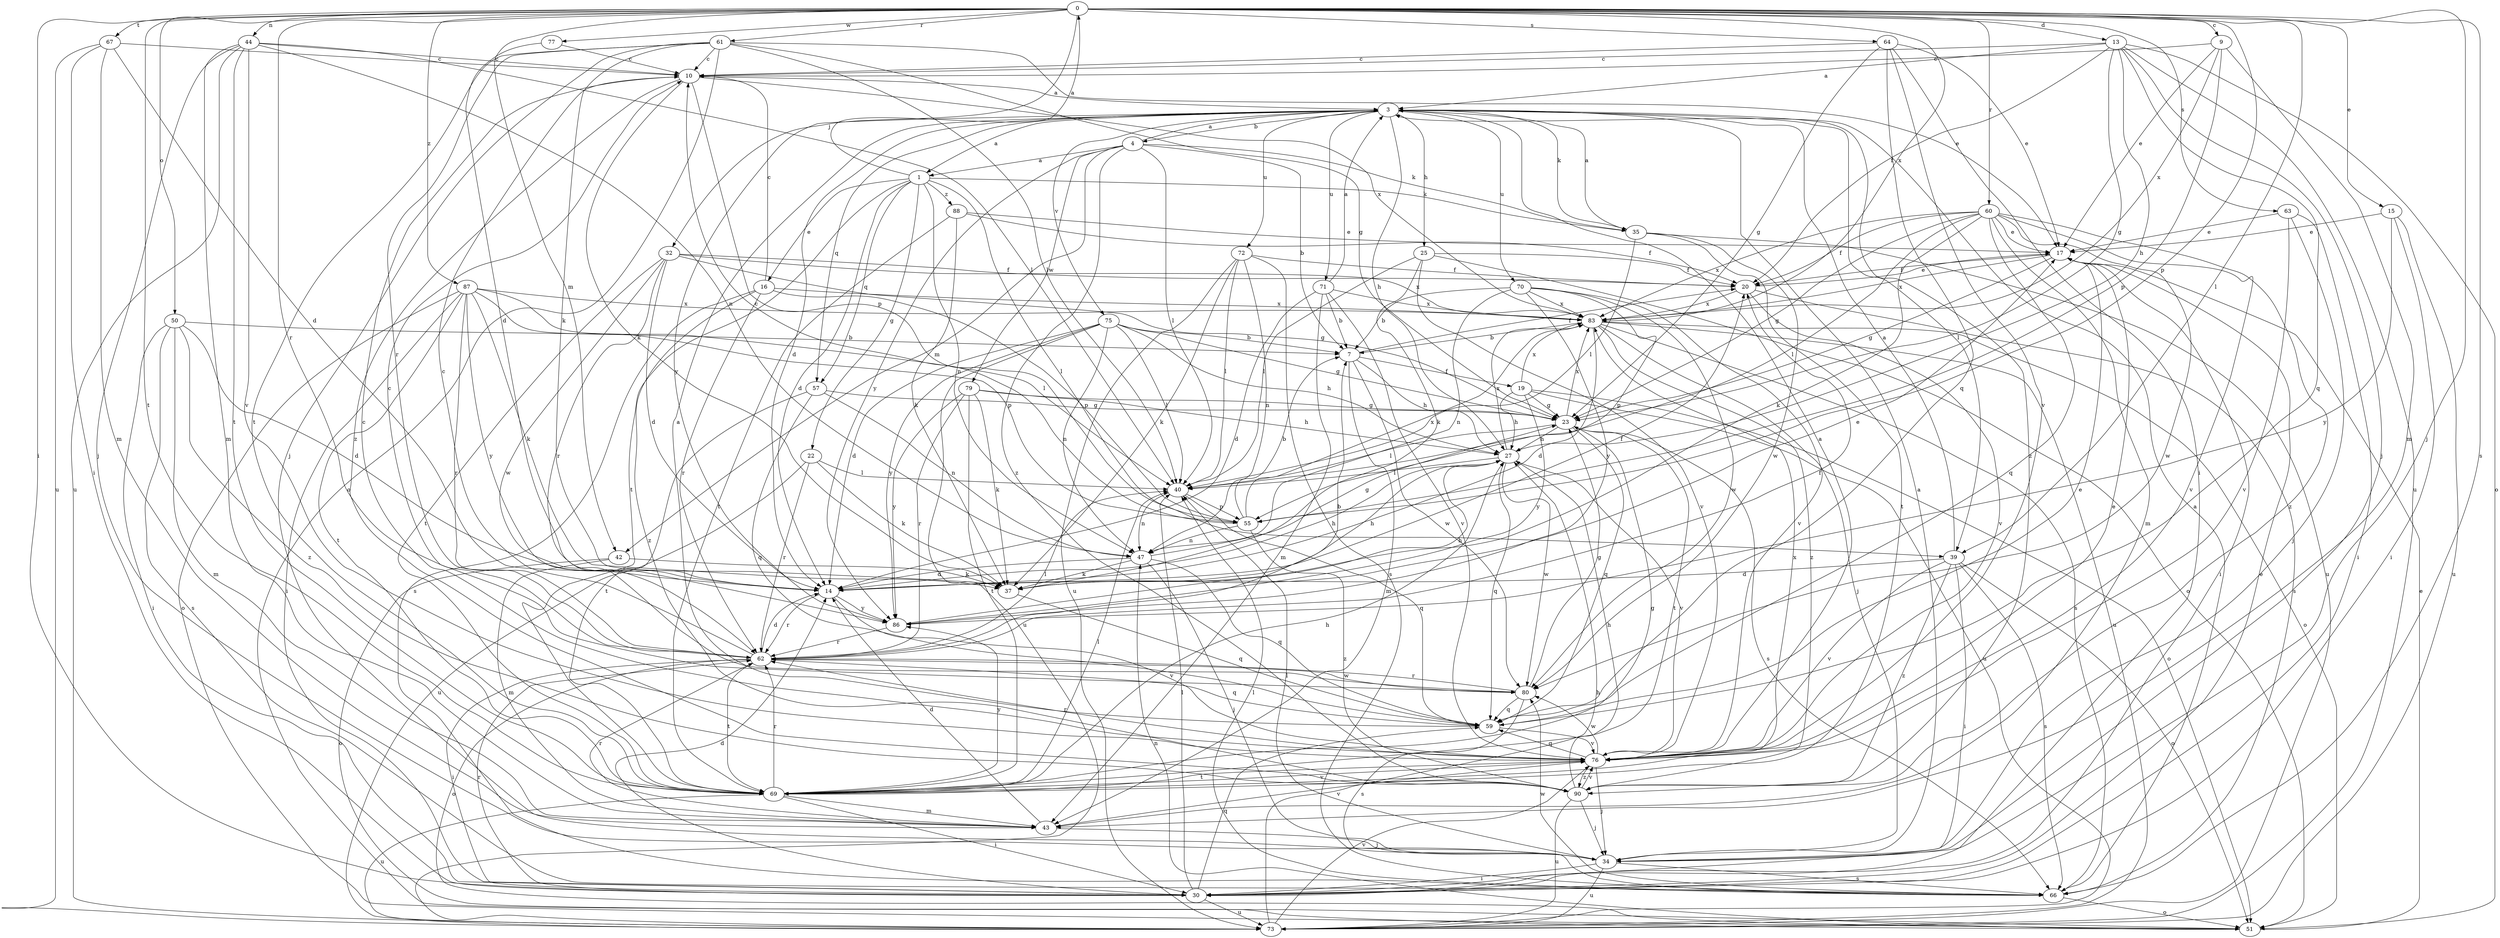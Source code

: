 strict digraph  {
0;
1;
3;
4;
7;
9;
10;
13;
14;
15;
16;
17;
19;
20;
22;
23;
25;
27;
30;
32;
34;
35;
37;
39;
40;
42;
43;
44;
47;
50;
51;
55;
57;
59;
60;
61;
62;
63;
64;
66;
67;
69;
70;
71;
72;
73;
75;
76;
77;
79;
80;
83;
86;
87;
88;
90;
0 -> 9  [label=c];
0 -> 13  [label=d];
0 -> 15  [label=e];
0 -> 30  [label=i];
0 -> 32  [label=j];
0 -> 34  [label=j];
0 -> 39  [label=l];
0 -> 42  [label=m];
0 -> 44  [label=n];
0 -> 50  [label=o];
0 -> 55  [label=p];
0 -> 60  [label=r];
0 -> 61  [label=r];
0 -> 62  [label=r];
0 -> 63  [label=s];
0 -> 64  [label=s];
0 -> 66  [label=s];
0 -> 67  [label=t];
0 -> 69  [label=t];
0 -> 77  [label=w];
0 -> 83  [label=x];
0 -> 87  [label=z];
1 -> 0  [label=a];
1 -> 14  [label=d];
1 -> 16  [label=e];
1 -> 22  [label=g];
1 -> 35  [label=k];
1 -> 39  [label=l];
1 -> 47  [label=n];
1 -> 57  [label=q];
1 -> 69  [label=t];
1 -> 88  [label=z];
3 -> 1  [label=a];
3 -> 4  [label=b];
3 -> 14  [label=d];
3 -> 25  [label=h];
3 -> 27  [label=h];
3 -> 35  [label=k];
3 -> 39  [label=l];
3 -> 57  [label=q];
3 -> 70  [label=u];
3 -> 71  [label=u];
3 -> 72  [label=u];
3 -> 75  [label=v];
3 -> 86  [label=y];
3 -> 90  [label=z];
4 -> 1  [label=a];
4 -> 3  [label=a];
4 -> 7  [label=b];
4 -> 35  [label=k];
4 -> 40  [label=l];
4 -> 42  [label=m];
4 -> 79  [label=w];
4 -> 86  [label=y];
4 -> 90  [label=z];
7 -> 19  [label=f];
7 -> 20  [label=f];
7 -> 27  [label=h];
7 -> 43  [label=m];
7 -> 80  [label=w];
9 -> 10  [label=c];
9 -> 17  [label=e];
9 -> 43  [label=m];
9 -> 55  [label=p];
9 -> 83  [label=x];
10 -> 3  [label=a];
10 -> 37  [label=k];
10 -> 55  [label=p];
10 -> 83  [label=x];
10 -> 90  [label=z];
13 -> 3  [label=a];
13 -> 10  [label=c];
13 -> 20  [label=f];
13 -> 23  [label=g];
13 -> 27  [label=h];
13 -> 34  [label=j];
13 -> 51  [label=o];
13 -> 59  [label=q];
13 -> 73  [label=u];
14 -> 20  [label=f];
14 -> 27  [label=h];
14 -> 62  [label=r];
14 -> 76  [label=v];
14 -> 86  [label=y];
15 -> 17  [label=e];
15 -> 30  [label=i];
15 -> 73  [label=u];
15 -> 86  [label=y];
16 -> 10  [label=c];
16 -> 55  [label=p];
16 -> 62  [label=r];
16 -> 66  [label=s];
16 -> 83  [label=x];
16 -> 90  [label=z];
17 -> 20  [label=f];
17 -> 23  [label=g];
17 -> 30  [label=i];
17 -> 83  [label=x];
19 -> 23  [label=g];
19 -> 27  [label=h];
19 -> 51  [label=o];
19 -> 73  [label=u];
19 -> 83  [label=x];
19 -> 86  [label=y];
20 -> 17  [label=e];
20 -> 66  [label=s];
20 -> 76  [label=v];
20 -> 83  [label=x];
22 -> 37  [label=k];
22 -> 40  [label=l];
22 -> 62  [label=r];
22 -> 73  [label=u];
23 -> 27  [label=h];
23 -> 40  [label=l];
23 -> 59  [label=q];
23 -> 66  [label=s];
23 -> 69  [label=t];
23 -> 83  [label=x];
25 -> 20  [label=f];
25 -> 37  [label=k];
25 -> 40  [label=l];
25 -> 51  [label=o];
25 -> 76  [label=v];
27 -> 40  [label=l];
27 -> 59  [label=q];
27 -> 76  [label=v];
27 -> 80  [label=w];
27 -> 83  [label=x];
30 -> 14  [label=d];
30 -> 17  [label=e];
30 -> 40  [label=l];
30 -> 59  [label=q];
30 -> 62  [label=r];
30 -> 73  [label=u];
32 -> 14  [label=d];
32 -> 20  [label=f];
32 -> 23  [label=g];
32 -> 62  [label=r];
32 -> 69  [label=t];
32 -> 80  [label=w];
32 -> 83  [label=x];
34 -> 3  [label=a];
34 -> 30  [label=i];
34 -> 40  [label=l];
34 -> 66  [label=s];
34 -> 73  [label=u];
35 -> 3  [label=a];
35 -> 40  [label=l];
35 -> 69  [label=t];
35 -> 73  [label=u];
35 -> 80  [label=w];
37 -> 17  [label=e];
37 -> 27  [label=h];
37 -> 59  [label=q];
39 -> 3  [label=a];
39 -> 14  [label=d];
39 -> 30  [label=i];
39 -> 51  [label=o];
39 -> 66  [label=s];
39 -> 76  [label=v];
39 -> 90  [label=z];
40 -> 47  [label=n];
40 -> 55  [label=p];
40 -> 59  [label=q];
42 -> 37  [label=k];
42 -> 43  [label=m];
42 -> 51  [label=o];
43 -> 14  [label=d];
43 -> 34  [label=j];
43 -> 62  [label=r];
43 -> 76  [label=v];
44 -> 10  [label=c];
44 -> 34  [label=j];
44 -> 40  [label=l];
44 -> 43  [label=m];
44 -> 47  [label=n];
44 -> 69  [label=t];
44 -> 73  [label=u];
44 -> 76  [label=v];
47 -> 14  [label=d];
47 -> 23  [label=g];
47 -> 34  [label=j];
47 -> 37  [label=k];
47 -> 59  [label=q];
50 -> 7  [label=b];
50 -> 14  [label=d];
50 -> 30  [label=i];
50 -> 43  [label=m];
50 -> 66  [label=s];
50 -> 90  [label=z];
51 -> 17  [label=e];
51 -> 47  [label=n];
55 -> 7  [label=b];
55 -> 10  [label=c];
55 -> 47  [label=n];
55 -> 83  [label=x];
55 -> 90  [label=z];
57 -> 23  [label=g];
57 -> 47  [label=n];
57 -> 59  [label=q];
57 -> 69  [label=t];
59 -> 3  [label=a];
59 -> 17  [label=e];
59 -> 76  [label=v];
60 -> 17  [label=e];
60 -> 20  [label=f];
60 -> 23  [label=g];
60 -> 37  [label=k];
60 -> 40  [label=l];
60 -> 43  [label=m];
60 -> 59  [label=q];
60 -> 76  [label=v];
60 -> 80  [label=w];
60 -> 83  [label=x];
60 -> 90  [label=z];
61 -> 10  [label=c];
61 -> 17  [label=e];
61 -> 23  [label=g];
61 -> 34  [label=j];
61 -> 37  [label=k];
61 -> 40  [label=l];
61 -> 51  [label=o];
61 -> 62  [label=r];
61 -> 69  [label=t];
62 -> 7  [label=b];
62 -> 10  [label=c];
62 -> 14  [label=d];
62 -> 20  [label=f];
62 -> 30  [label=i];
62 -> 40  [label=l];
62 -> 51  [label=o];
62 -> 59  [label=q];
62 -> 69  [label=t];
62 -> 80  [label=w];
63 -> 17  [label=e];
63 -> 30  [label=i];
63 -> 34  [label=j];
63 -> 76  [label=v];
64 -> 10  [label=c];
64 -> 17  [label=e];
64 -> 23  [label=g];
64 -> 30  [label=i];
64 -> 59  [label=q];
64 -> 76  [label=v];
66 -> 3  [label=a];
66 -> 40  [label=l];
66 -> 51  [label=o];
66 -> 80  [label=w];
67 -> 10  [label=c];
67 -> 14  [label=d];
67 -> 30  [label=i];
67 -> 43  [label=m];
67 -> 73  [label=u];
69 -> 23  [label=g];
69 -> 27  [label=h];
69 -> 30  [label=i];
69 -> 40  [label=l];
69 -> 43  [label=m];
69 -> 62  [label=r];
69 -> 73  [label=u];
69 -> 76  [label=v];
69 -> 83  [label=x];
69 -> 86  [label=y];
70 -> 7  [label=b];
70 -> 47  [label=n];
70 -> 55  [label=p];
70 -> 76  [label=v];
70 -> 80  [label=w];
70 -> 83  [label=x];
70 -> 86  [label=y];
71 -> 3  [label=a];
71 -> 7  [label=b];
71 -> 14  [label=d];
71 -> 43  [label=m];
71 -> 76  [label=v];
71 -> 83  [label=x];
72 -> 20  [label=f];
72 -> 37  [label=k];
72 -> 40  [label=l];
72 -> 47  [label=n];
72 -> 66  [label=s];
72 -> 73  [label=u];
73 -> 27  [label=h];
73 -> 76  [label=v];
75 -> 7  [label=b];
75 -> 14  [label=d];
75 -> 23  [label=g];
75 -> 27  [label=h];
75 -> 40  [label=l];
75 -> 47  [label=n];
75 -> 73  [label=u];
75 -> 86  [label=y];
76 -> 3  [label=a];
76 -> 10  [label=c];
76 -> 17  [label=e];
76 -> 34  [label=j];
76 -> 59  [label=q];
76 -> 62  [label=r];
76 -> 69  [label=t];
76 -> 80  [label=w];
76 -> 90  [label=z];
77 -> 10  [label=c];
77 -> 14  [label=d];
79 -> 23  [label=g];
79 -> 27  [label=h];
79 -> 37  [label=k];
79 -> 62  [label=r];
79 -> 69  [label=t];
79 -> 86  [label=y];
80 -> 10  [label=c];
80 -> 23  [label=g];
80 -> 59  [label=q];
80 -> 62  [label=r];
80 -> 66  [label=s];
83 -> 7  [label=b];
83 -> 14  [label=d];
83 -> 34  [label=j];
83 -> 51  [label=o];
83 -> 66  [label=s];
83 -> 73  [label=u];
83 -> 90  [label=z];
86 -> 27  [label=h];
86 -> 62  [label=r];
87 -> 30  [label=i];
87 -> 37  [label=k];
87 -> 40  [label=l];
87 -> 51  [label=o];
87 -> 55  [label=p];
87 -> 62  [label=r];
87 -> 69  [label=t];
87 -> 83  [label=x];
87 -> 86  [label=y];
88 -> 17  [label=e];
88 -> 20  [label=f];
88 -> 37  [label=k];
88 -> 69  [label=t];
90 -> 27  [label=h];
90 -> 34  [label=j];
90 -> 73  [label=u];
90 -> 76  [label=v];
}
